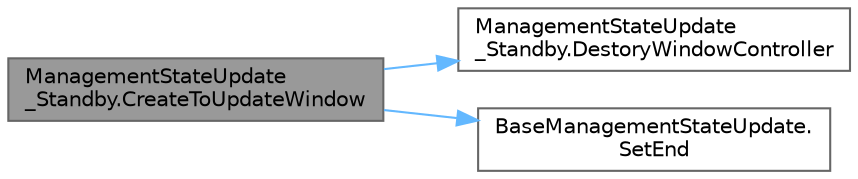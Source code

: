 digraph "ManagementStateUpdate_Standby.CreateToUpdateWindow"
{
 // LATEX_PDF_SIZE
  bgcolor="transparent";
  edge [fontname=Helvetica,fontsize=10,labelfontname=Helvetica,labelfontsize=10];
  node [fontname=Helvetica,fontsize=10,shape=box,height=0.2,width=0.4];
  rankdir="LR";
  Node1 [id="Node000001",label="ManagementStateUpdate\l_Standby.CreateToUpdateWindow",height=0.2,width=0.4,color="gray40", fillcolor="grey60", style="filled", fontcolor="black",tooltip=" "];
  Node1 -> Node2 [id="edge1_Node000001_Node000002",color="steelblue1",style="solid",tooltip=" "];
  Node2 [id="Node000002",label="ManagementStateUpdate\l_Standby.DestoryWindowController",height=0.2,width=0.4,color="grey40", fillcolor="white", style="filled",URL="$class_management_state_update___standby.html#abee2a6110041a0177a804c43b65fff62",tooltip=" "];
  Node1 -> Node3 [id="edge2_Node000001_Node000003",color="steelblue1",style="solid",tooltip=" "];
  Node3 [id="Node000003",label="BaseManagementStateUpdate.\lSetEnd",height=0.2,width=0.4,color="grey40", fillcolor="white", style="filled",URL="$class_base_management_state_update.html#a312f276f1ff997ce2dc2bbeb7d6f427c",tooltip="ステート処理を終了する"];
}
